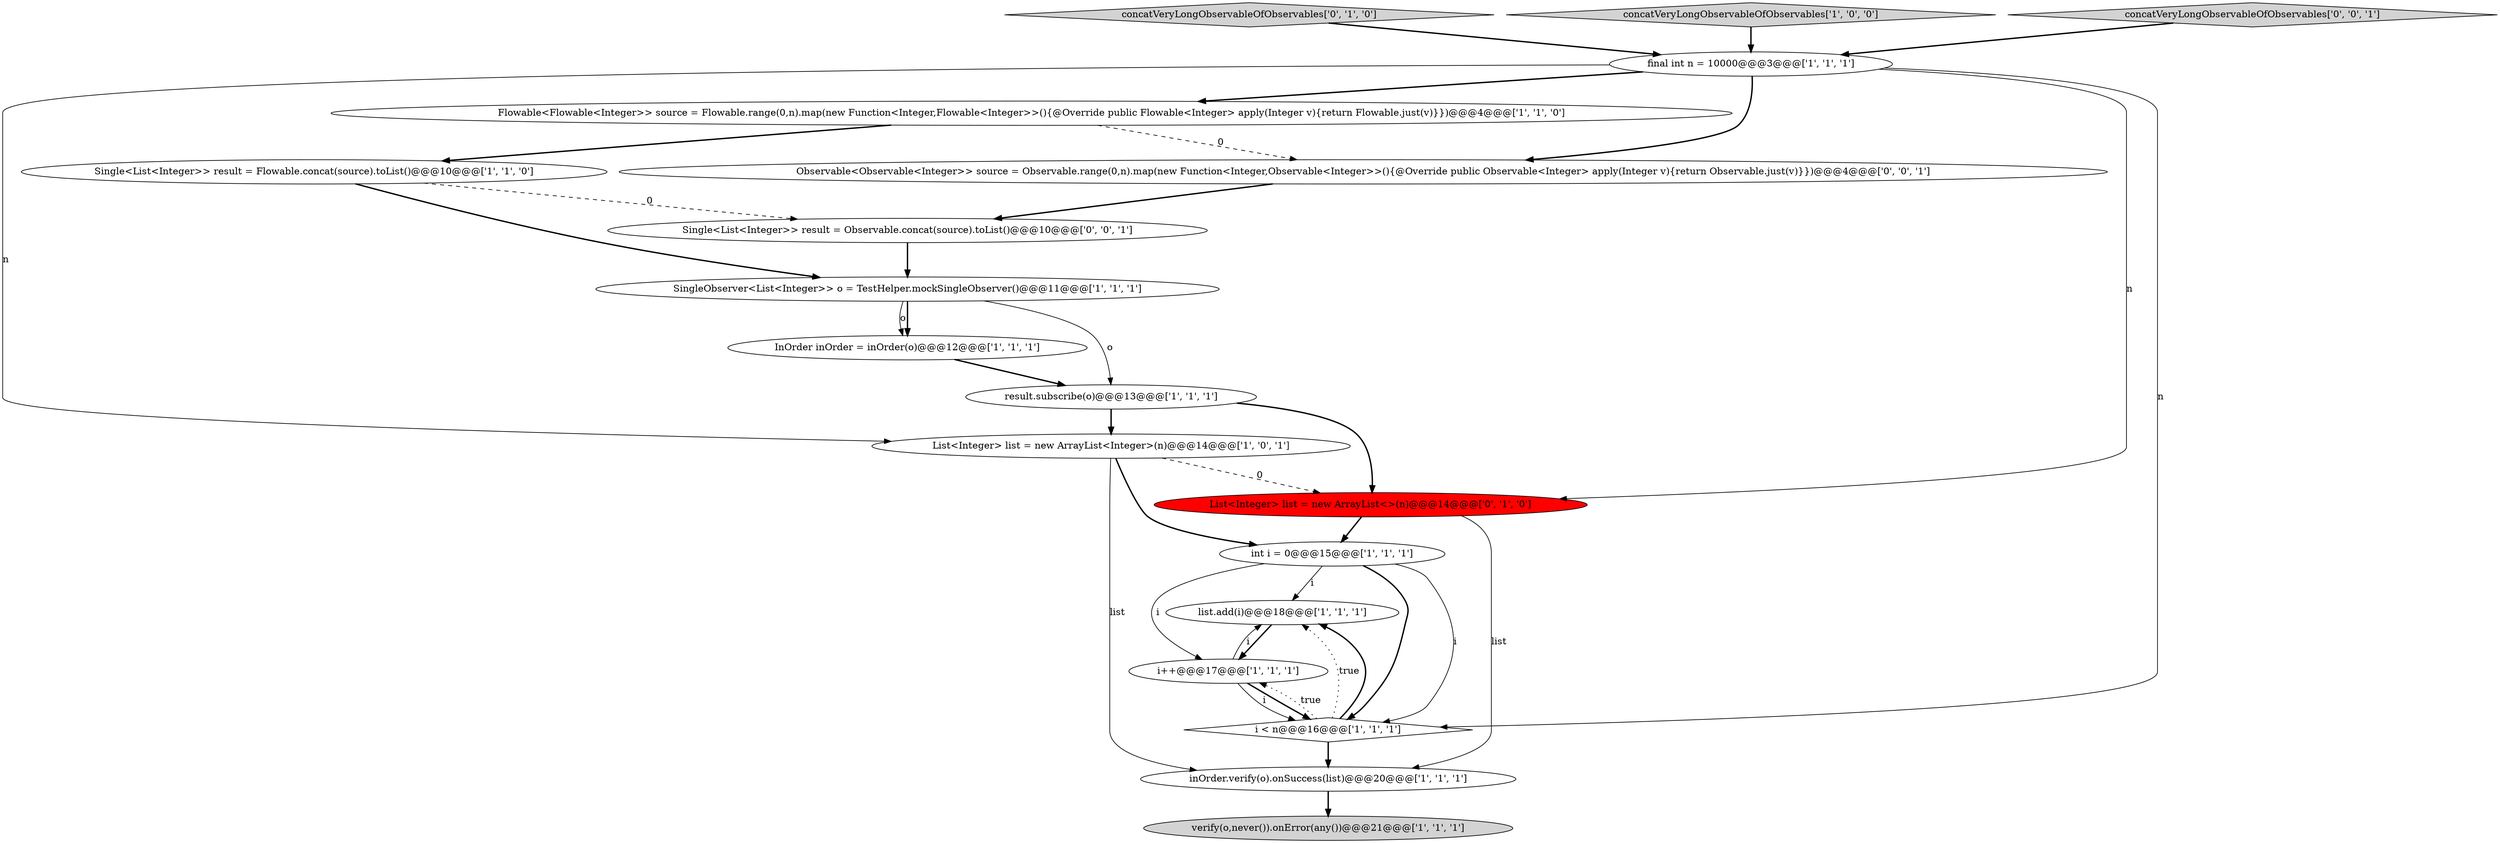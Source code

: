 digraph {
14 [style = filled, label = "concatVeryLongObservableOfObservables['0', '1', '0']", fillcolor = lightgray, shape = diamond image = "AAA0AAABBB2BBB"];
6 [style = filled, label = "SingleObserver<List<Integer>> o = TestHelper.mockSingleObserver()@@@11@@@['1', '1', '1']", fillcolor = white, shape = ellipse image = "AAA0AAABBB1BBB"];
17 [style = filled, label = "Observable<Observable<Integer>> source = Observable.range(0,n).map(new Function<Integer,Observable<Integer>>(){@Override public Observable<Integer> apply(Integer v){return Observable.just(v)}})@@@4@@@['0', '0', '1']", fillcolor = white, shape = ellipse image = "AAA0AAABBB3BBB"];
18 [style = filled, label = "Single<List<Integer>> result = Observable.concat(source).toList()@@@10@@@['0', '0', '1']", fillcolor = white, shape = ellipse image = "AAA0AAABBB3BBB"];
12 [style = filled, label = "Flowable<Flowable<Integer>> source = Flowable.range(0,n).map(new Function<Integer,Flowable<Integer>>(){@Override public Flowable<Integer> apply(Integer v){return Flowable.just(v)}})@@@4@@@['1', '1', '0']", fillcolor = white, shape = ellipse image = "AAA0AAABBB1BBB"];
8 [style = filled, label = "Single<List<Integer>> result = Flowable.concat(source).toList()@@@10@@@['1', '1', '0']", fillcolor = white, shape = ellipse image = "AAA0AAABBB1BBB"];
9 [style = filled, label = "result.subscribe(o)@@@13@@@['1', '1', '1']", fillcolor = white, shape = ellipse image = "AAA0AAABBB1BBB"];
1 [style = filled, label = "verify(o,never()).onError(any())@@@21@@@['1', '1', '1']", fillcolor = lightgray, shape = ellipse image = "AAA0AAABBB1BBB"];
11 [style = filled, label = "list.add(i)@@@18@@@['1', '1', '1']", fillcolor = white, shape = ellipse image = "AAA0AAABBB1BBB"];
5 [style = filled, label = "List<Integer> list = new ArrayList<Integer>(n)@@@14@@@['1', '0', '1']", fillcolor = white, shape = ellipse image = "AAA0AAABBB1BBB"];
4 [style = filled, label = "i < n@@@16@@@['1', '1', '1']", fillcolor = white, shape = diamond image = "AAA0AAABBB1BBB"];
13 [style = filled, label = "InOrder inOrder = inOrder(o)@@@12@@@['1', '1', '1']", fillcolor = white, shape = ellipse image = "AAA0AAABBB1BBB"];
0 [style = filled, label = "inOrder.verify(o).onSuccess(list)@@@20@@@['1', '1', '1']", fillcolor = white, shape = ellipse image = "AAA0AAABBB1BBB"];
7 [style = filled, label = "final int n = 10000@@@3@@@['1', '1', '1']", fillcolor = white, shape = ellipse image = "AAA0AAABBB1BBB"];
10 [style = filled, label = "int i = 0@@@15@@@['1', '1', '1']", fillcolor = white, shape = ellipse image = "AAA0AAABBB1BBB"];
2 [style = filled, label = "concatVeryLongObservableOfObservables['1', '0', '0']", fillcolor = lightgray, shape = diamond image = "AAA0AAABBB1BBB"];
16 [style = filled, label = "concatVeryLongObservableOfObservables['0', '0', '1']", fillcolor = lightgray, shape = diamond image = "AAA0AAABBB3BBB"];
3 [style = filled, label = "i++@@@17@@@['1', '1', '1']", fillcolor = white, shape = ellipse image = "AAA0AAABBB1BBB"];
15 [style = filled, label = "List<Integer> list = new ArrayList<>(n)@@@14@@@['0', '1', '0']", fillcolor = red, shape = ellipse image = "AAA1AAABBB2BBB"];
6->13 [style = solid, label="o"];
5->10 [style = bold, label=""];
15->10 [style = bold, label=""];
7->17 [style = bold, label=""];
7->12 [style = bold, label=""];
16->7 [style = bold, label=""];
7->15 [style = solid, label="n"];
4->11 [style = dotted, label="true"];
12->17 [style = dashed, label="0"];
8->6 [style = bold, label=""];
10->4 [style = solid, label="i"];
3->4 [style = bold, label=""];
10->11 [style = solid, label="i"];
4->0 [style = bold, label=""];
14->7 [style = bold, label=""];
3->4 [style = solid, label="i"];
4->3 [style = dotted, label="true"];
15->0 [style = solid, label="list"];
11->3 [style = bold, label=""];
18->6 [style = bold, label=""];
12->8 [style = bold, label=""];
0->1 [style = bold, label=""];
9->15 [style = bold, label=""];
6->13 [style = bold, label=""];
10->4 [style = bold, label=""];
9->5 [style = bold, label=""];
8->18 [style = dashed, label="0"];
6->9 [style = solid, label="o"];
5->0 [style = solid, label="list"];
3->11 [style = solid, label="i"];
13->9 [style = bold, label=""];
2->7 [style = bold, label=""];
4->11 [style = bold, label=""];
7->4 [style = solid, label="n"];
5->15 [style = dashed, label="0"];
7->5 [style = solid, label="n"];
17->18 [style = bold, label=""];
10->3 [style = solid, label="i"];
}
